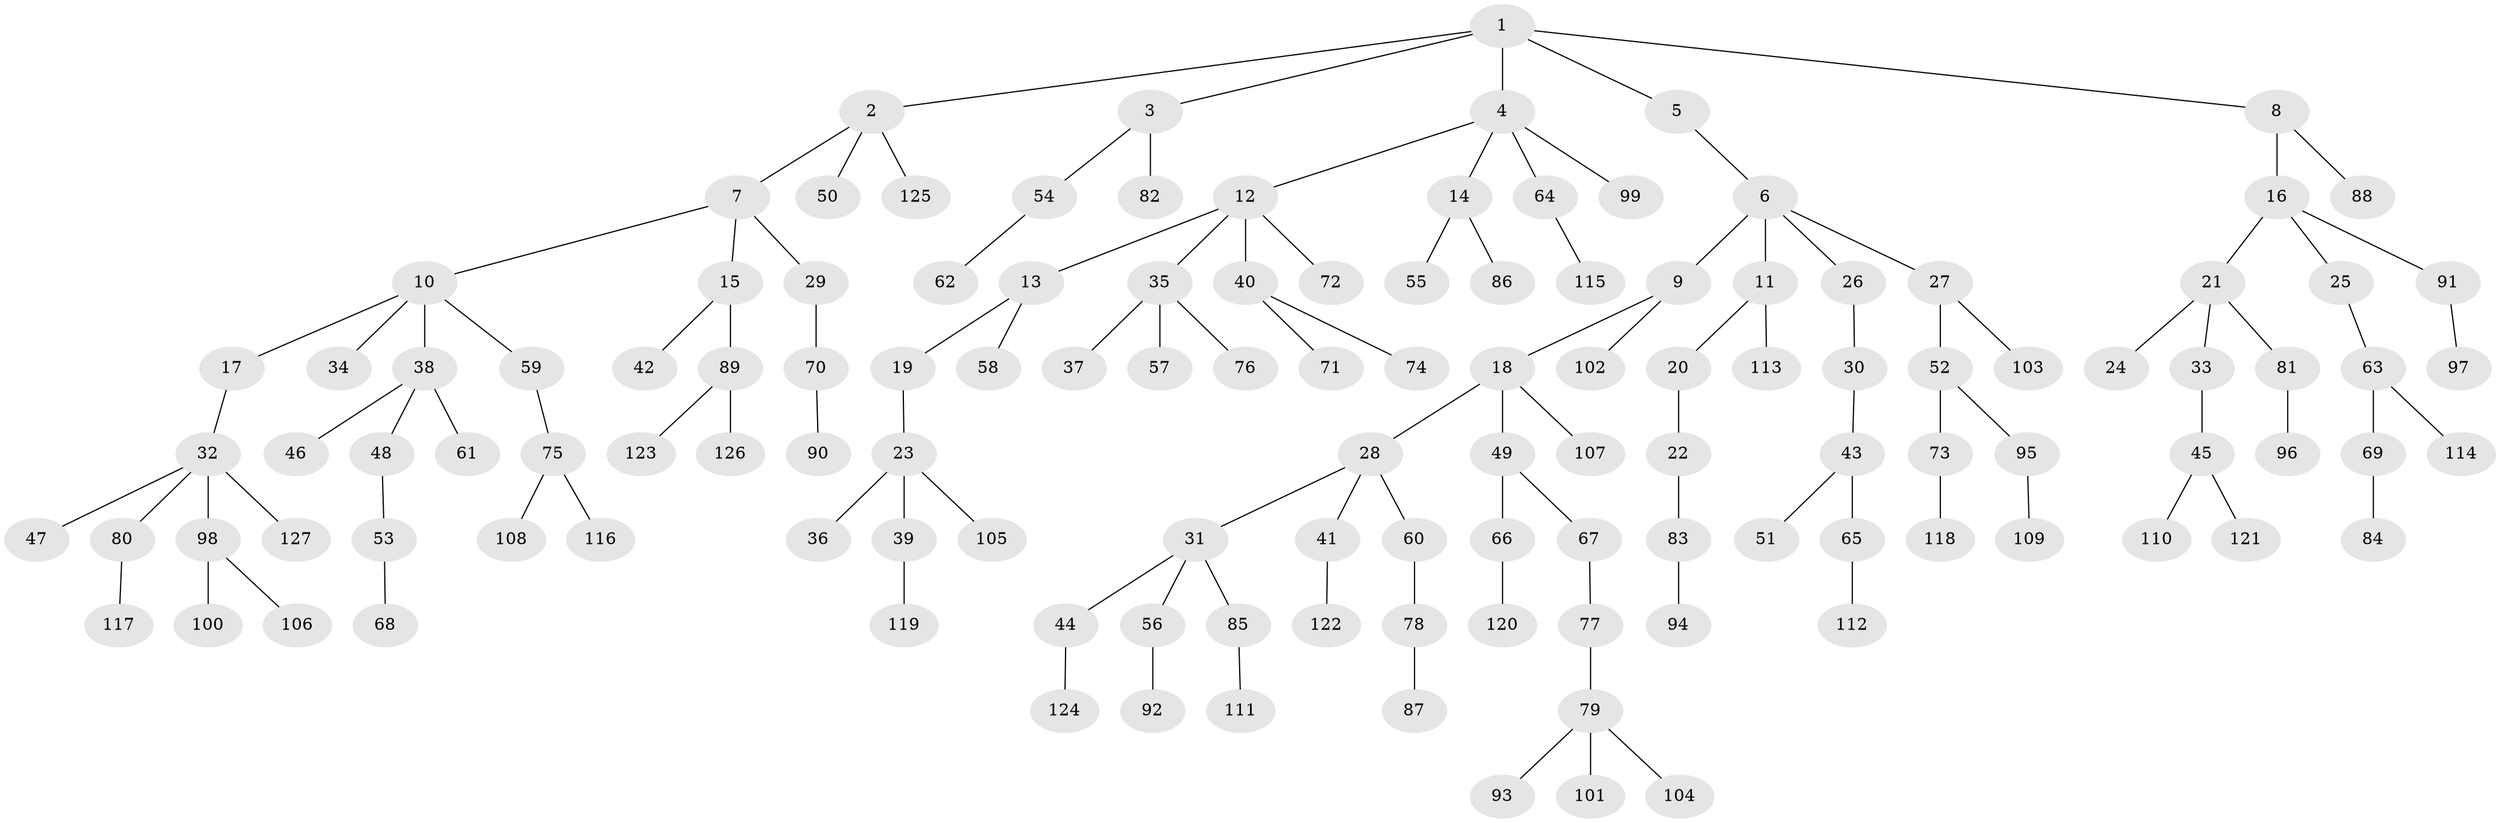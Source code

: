 // coarse degree distribution, {1: 0.7631578947368421, 2: 0.21052631578947367, 29: 0.02631578947368421}
// Generated by graph-tools (version 1.1) at 2025/57/03/04/25 21:57:05]
// undirected, 127 vertices, 126 edges
graph export_dot {
graph [start="1"]
  node [color=gray90,style=filled];
  1;
  2;
  3;
  4;
  5;
  6;
  7;
  8;
  9;
  10;
  11;
  12;
  13;
  14;
  15;
  16;
  17;
  18;
  19;
  20;
  21;
  22;
  23;
  24;
  25;
  26;
  27;
  28;
  29;
  30;
  31;
  32;
  33;
  34;
  35;
  36;
  37;
  38;
  39;
  40;
  41;
  42;
  43;
  44;
  45;
  46;
  47;
  48;
  49;
  50;
  51;
  52;
  53;
  54;
  55;
  56;
  57;
  58;
  59;
  60;
  61;
  62;
  63;
  64;
  65;
  66;
  67;
  68;
  69;
  70;
  71;
  72;
  73;
  74;
  75;
  76;
  77;
  78;
  79;
  80;
  81;
  82;
  83;
  84;
  85;
  86;
  87;
  88;
  89;
  90;
  91;
  92;
  93;
  94;
  95;
  96;
  97;
  98;
  99;
  100;
  101;
  102;
  103;
  104;
  105;
  106;
  107;
  108;
  109;
  110;
  111;
  112;
  113;
  114;
  115;
  116;
  117;
  118;
  119;
  120;
  121;
  122;
  123;
  124;
  125;
  126;
  127;
  1 -- 2;
  1 -- 3;
  1 -- 4;
  1 -- 5;
  1 -- 8;
  2 -- 7;
  2 -- 50;
  2 -- 125;
  3 -- 54;
  3 -- 82;
  4 -- 12;
  4 -- 14;
  4 -- 64;
  4 -- 99;
  5 -- 6;
  6 -- 9;
  6 -- 11;
  6 -- 26;
  6 -- 27;
  7 -- 10;
  7 -- 15;
  7 -- 29;
  8 -- 16;
  8 -- 88;
  9 -- 18;
  9 -- 102;
  10 -- 17;
  10 -- 34;
  10 -- 38;
  10 -- 59;
  11 -- 20;
  11 -- 113;
  12 -- 13;
  12 -- 35;
  12 -- 40;
  12 -- 72;
  13 -- 19;
  13 -- 58;
  14 -- 55;
  14 -- 86;
  15 -- 42;
  15 -- 89;
  16 -- 21;
  16 -- 25;
  16 -- 91;
  17 -- 32;
  18 -- 28;
  18 -- 49;
  18 -- 107;
  19 -- 23;
  20 -- 22;
  21 -- 24;
  21 -- 33;
  21 -- 81;
  22 -- 83;
  23 -- 36;
  23 -- 39;
  23 -- 105;
  25 -- 63;
  26 -- 30;
  27 -- 52;
  27 -- 103;
  28 -- 31;
  28 -- 41;
  28 -- 60;
  29 -- 70;
  30 -- 43;
  31 -- 44;
  31 -- 56;
  31 -- 85;
  32 -- 47;
  32 -- 80;
  32 -- 98;
  32 -- 127;
  33 -- 45;
  35 -- 37;
  35 -- 57;
  35 -- 76;
  38 -- 46;
  38 -- 48;
  38 -- 61;
  39 -- 119;
  40 -- 71;
  40 -- 74;
  41 -- 122;
  43 -- 51;
  43 -- 65;
  44 -- 124;
  45 -- 110;
  45 -- 121;
  48 -- 53;
  49 -- 66;
  49 -- 67;
  52 -- 73;
  52 -- 95;
  53 -- 68;
  54 -- 62;
  56 -- 92;
  59 -- 75;
  60 -- 78;
  63 -- 69;
  63 -- 114;
  64 -- 115;
  65 -- 112;
  66 -- 120;
  67 -- 77;
  69 -- 84;
  70 -- 90;
  73 -- 118;
  75 -- 108;
  75 -- 116;
  77 -- 79;
  78 -- 87;
  79 -- 93;
  79 -- 101;
  79 -- 104;
  80 -- 117;
  81 -- 96;
  83 -- 94;
  85 -- 111;
  89 -- 123;
  89 -- 126;
  91 -- 97;
  95 -- 109;
  98 -- 100;
  98 -- 106;
}
